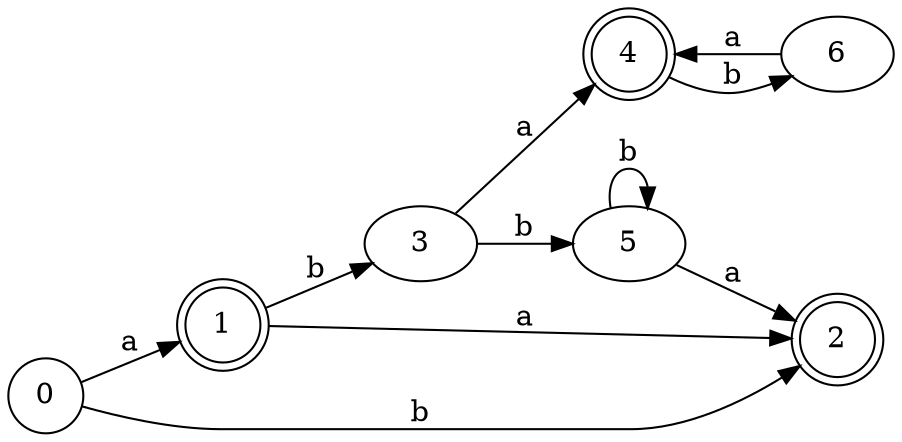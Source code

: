 digraph automata1 {
	rankdir=LR
	0 [label=0 shape=circle]
	1 [label=1 shape=doublecircle]
	2 [label=2 shape=doublecircle]
	4 [label=4 shape=doublecircle]
	0 -> 1 [label=a]
	0 -> 2 [label=b]
	1 -> 2 [label=a]
	1 -> 3 [label=b]
	3 -> 4 [label=a]
	3 -> 5 [label=b]
	4 -> 6 [label=b]
	5 -> 2 [label=a]
	5 -> 5 [label=b]
	6 -> 4 [label=a]
}
